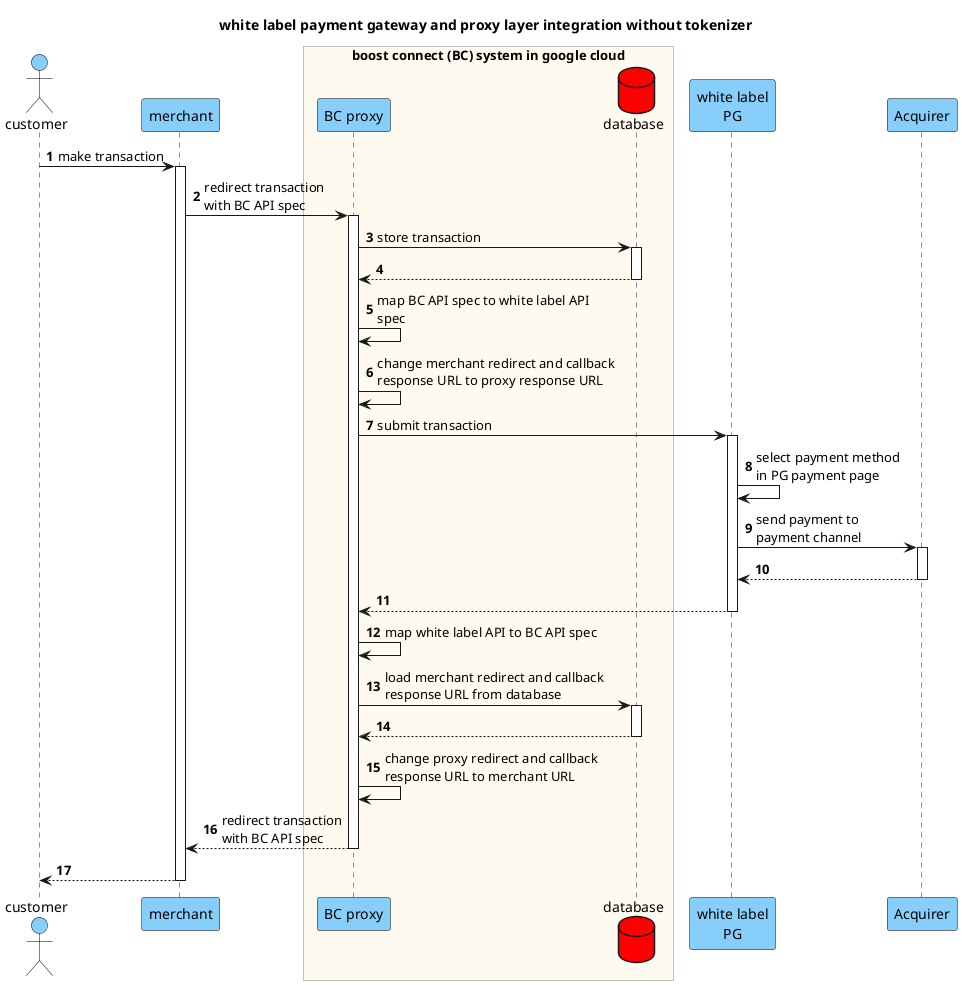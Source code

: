 @startuml
'https://plantuml.com/sequence-diagram

title white label payment gateway and proxy layer integration without tokenizer

autonumber

skinparam sequence {
	boxBorderColor grey
	boxBackgroundColor floralwhite
 	ParticipantBorderColor black
 	ParticipantBackgroundColor lightskyblue
	ParticipantPadding 10
 	ActorBorderColor black
 	ActorBackgroundColor lightskyblue
}


actor "customer" as customer
participant "merchant" as merchant
box "boost connect (BC) system in google cloud"
participant "BC proxy" as proxy
database "database" as DB #red
end box
participant "white label\nPG" as PG
participant "Acquirer" as acquirer

customer -> merchant: make transaction
activate merchant
merchant -> proxy: redirect transaction\nwith BC API spec
activate proxy
proxy -> DB: store transaction
activate DB
DB --> proxy
deactivate DB
proxy -> proxy: map BC API spec to white label API\nspec
proxy -> proxy: change merchant redirect and callback\nresponse URL to proxy response URL
proxy -> PG: submit transaction
activate PG
PG -> PG: select payment method\nin PG payment page
PG -> acquirer: send payment to\npayment channel
activate acquirer
acquirer --> PG
deactivate acquirer
PG --> proxy
deactivate PG
proxy -> proxy: map white label API to BC API spec
proxy -> DB: load merchant redirect and callback\nresponse URL from database
activate DB
DB --> proxy
deactivate DB
proxy -> proxy: change proxy redirect and callback\nresponse URL to merchant URL
proxy --> merchant: redirect transaction\nwith BC API spec
deactivate proxy
merchant --> customer
deactivate merchant

@enduml